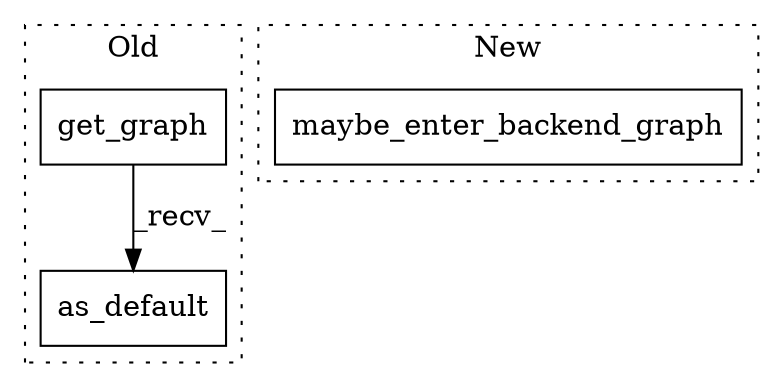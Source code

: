 digraph G {
subgraph cluster0 {
1 [label="as_default" a="32" s="12834" l="12" shape="box"];
3 [label="get_graph" a="32" s="12822" l="11" shape="box"];
label = "Old";
style="dotted";
}
subgraph cluster1 {
2 [label="maybe_enter_backend_graph" a="32" s="12861" l="27" shape="box"];
label = "New";
style="dotted";
}
3 -> 1 [label="_recv_"];
}